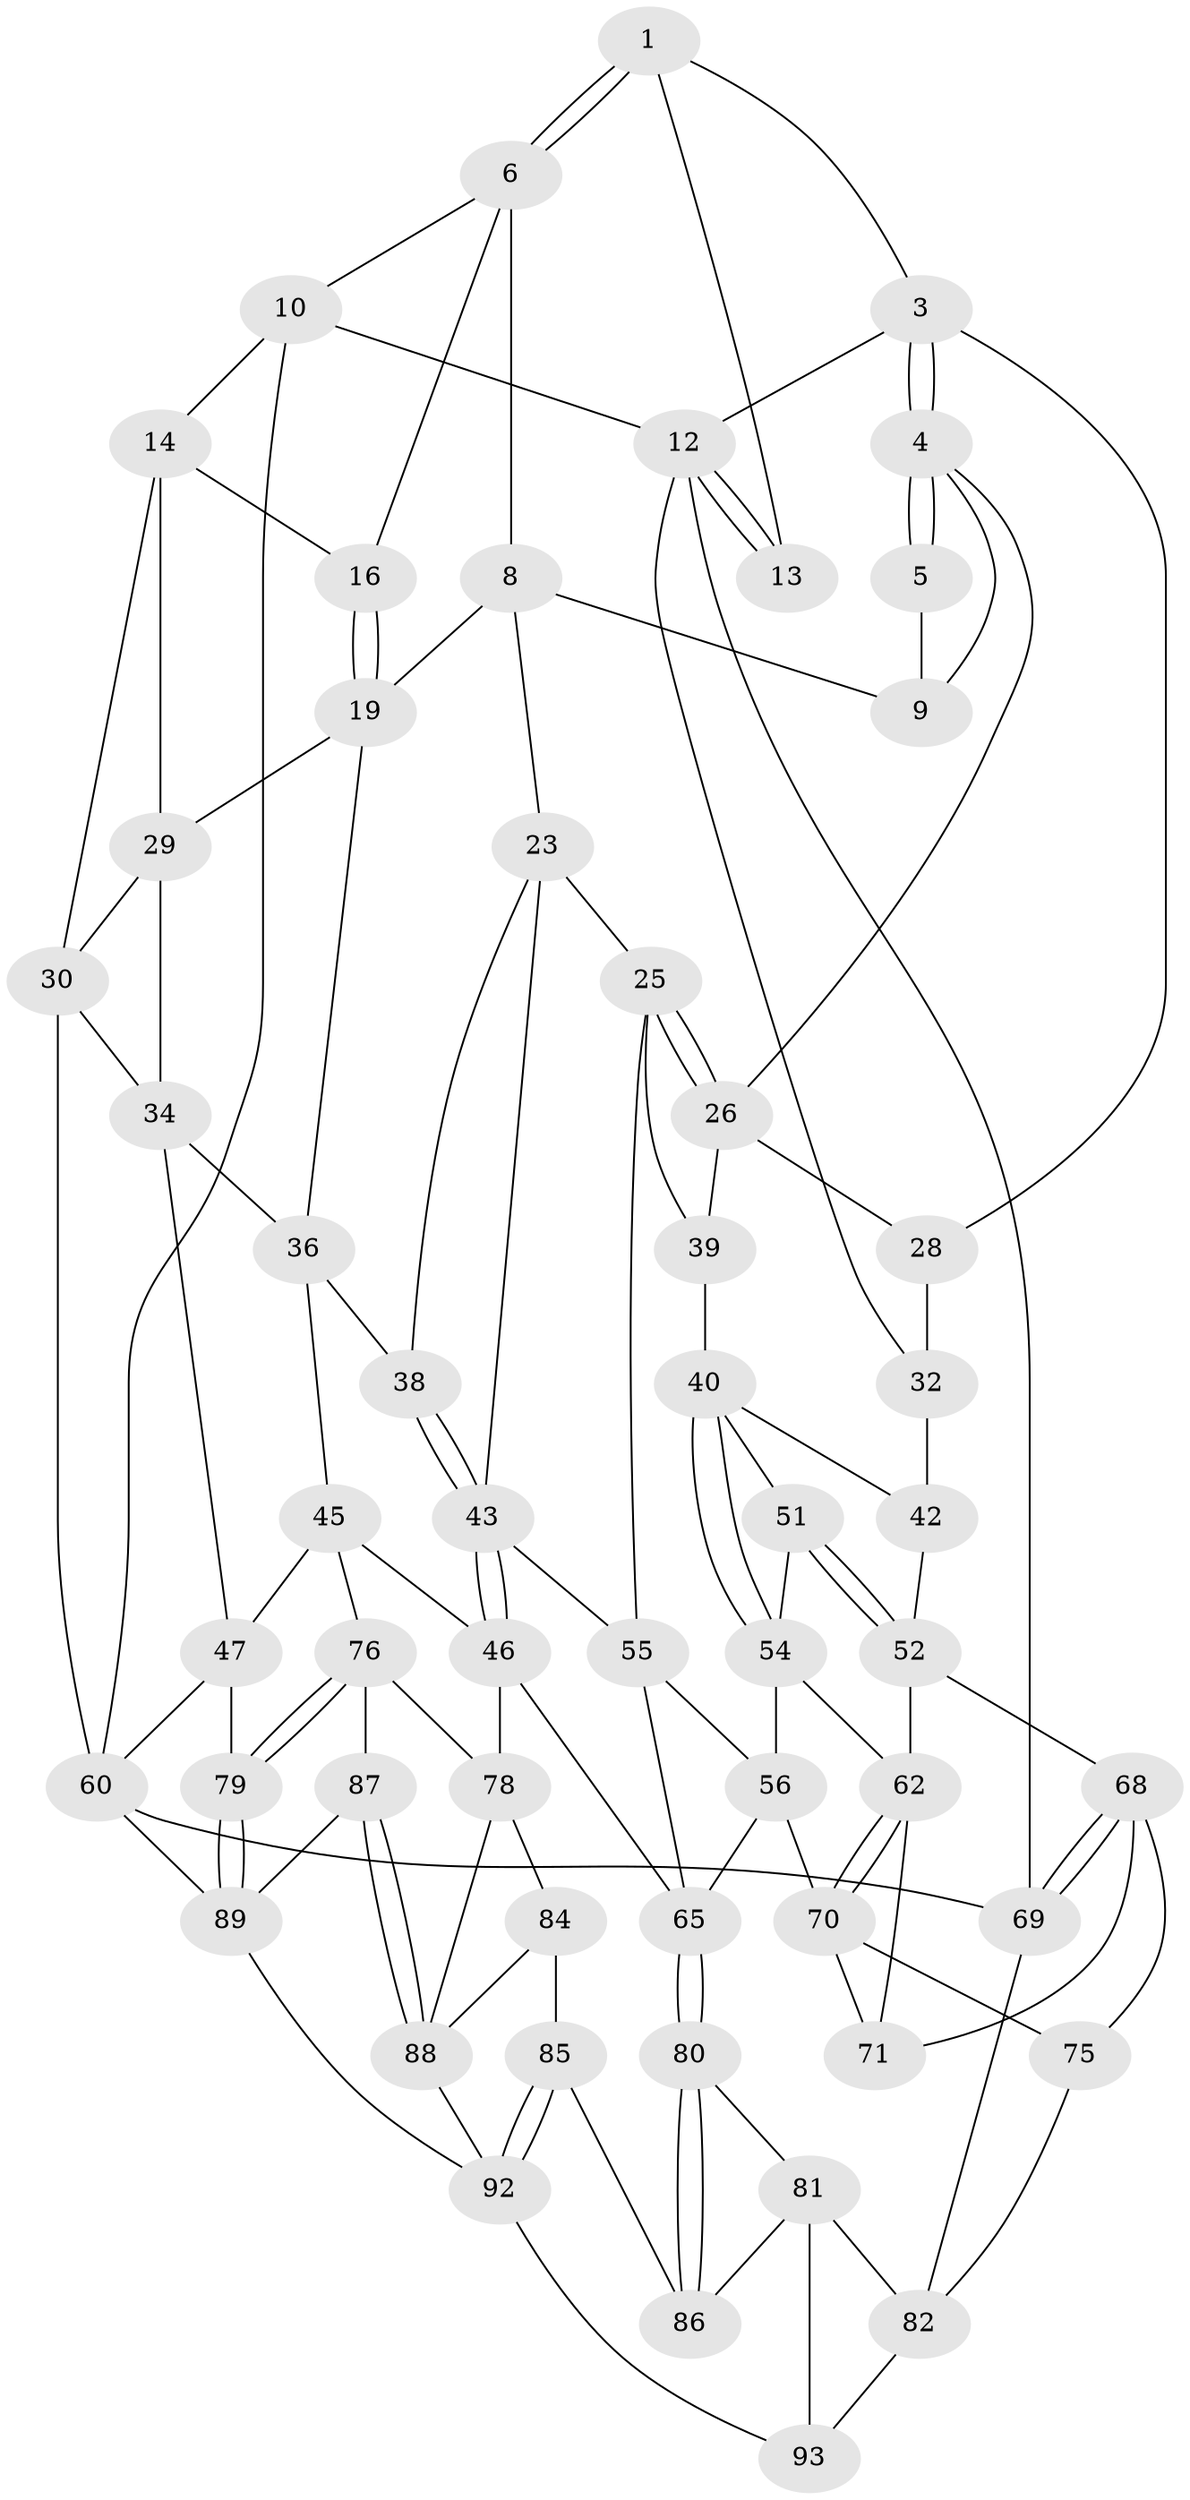 // original degree distribution, {4: 0.23958333333333334, 5: 0.4895833333333333, 6: 0.23958333333333334, 3: 0.03125}
// Generated by graph-tools (version 1.1) at 2025/11/02/27/25 16:11:52]
// undirected, 57 vertices, 122 edges
graph export_dot {
graph [start="1"]
  node [color=gray90,style=filled];
  1 [pos="+0.5275722167205585+0.06068327110275777",super="+2"];
  3 [pos="+0.2713246715306818+0.16141998105584907",super="+18"];
  4 [pos="+0.32313729286430776+0.2046982703176791",super="+22"];
  5 [pos="+0.49054479073520485+0.11737948730846394"];
  6 [pos="+0.7030854418925625+0",super="+7"];
  8 [pos="+0.6034548456018989+0.21958328504161098",super="+21"];
  9 [pos="+0.5045711939227261+0.2221676959583961"];
  10 [pos="+0.7392577194511357+0",super="+11"];
  12 [pos="+0+0",super="+17"];
  13 [pos="+0.30326489459881306+0"];
  14 [pos="+1+0.13240534798427292",super="+15"];
  16 [pos="+0.777531184676784+0.22345053099685946"];
  19 [pos="+0.7564586560746458+0.3189849283140354",super="+20"];
  23 [pos="+0.5830812692221365+0.3477370131874499",super="+24"];
  25 [pos="+0.4102837135154691+0.41329362987720203",super="+50"];
  26 [pos="+0.4001879452902632+0.3931591456378475",super="+27"];
  28 [pos="+0.1445546852480923+0.27801114582084074"];
  29 [pos="+0.823560547588199+0.32460802190806803",super="+31"];
  30 [pos="+1+0.27224487677344733",super="+59"];
  32 [pos="+0+0.34146536048627346",super="+33"];
  34 [pos="+0.8232719759236372+0.5255020935459557",super="+35"];
  36 [pos="+0.7399966976460509+0.41161383725967937",super="+37"];
  38 [pos="+0.6400138776560881+0.4248295703342494"];
  39 [pos="+0.17890617125813046+0.45543017301748934"];
  40 [pos="+0.11088102461351425+0.4633182764448127",super="+41"];
  42 [pos="+0.09464401517365412+0.44675781948362053",super="+49"];
  43 [pos="+0.48830416997355564+0.52516586111904",super="+44"];
  45 [pos="+0.6405902101963732+0.6109926077016294",super="+48"];
  46 [pos="+0.5991538150422444+0.6112877162100319",super="+64"];
  47 [pos="+0.8018309868081739+0.5497323866922511",super="+67"];
  51 [pos="+0.018491625659395192+0.5318711490249858"];
  52 [pos="+0+0.5459144762993876",super="+53"];
  54 [pos="+0.1127488649026673+0.5680568363160811",super="+57"];
  55 [pos="+0.22256665927939634+0.5682388966534084",super="+58"];
  56 [pos="+0.1941879769634479+0.5918774404160685",super="+72"];
  60 [pos="+1+1",super="+61"];
  62 [pos="+0.1120449344351217+0.6099687286259785",super="+63"];
  65 [pos="+0.3742769189882023+0.7560856767994056",super="+66"];
  68 [pos="+0+0.8888287277077045",super="+74"];
  69 [pos="+0+1"];
  70 [pos="+0.08951356408596155+0.6719122964034567",super="+73"];
  71 [pos="+0.05100781607188493+0.6800250496361016"];
  75 [pos="+0.13074543965401503+0.8399195450760513"];
  76 [pos="+0.7078434124771421+0.7469364311450817",super="+77"];
  78 [pos="+0.5754080232934895+0.802032767888679",super="+83"];
  79 [pos="+0.8356466806503905+0.7975831485567436"];
  80 [pos="+0.373040193507825+0.7725887598492571"];
  81 [pos="+0.21954657652030912+0.8509193568571396",super="+91"];
  82 [pos="+0.13331953264141147+0.8424048805083565",super="+96"];
  84 [pos="+0.49615853448589364+0.8733344928961078"];
  85 [pos="+0.41117576708043296+0.8442355232608433"];
  86 [pos="+0.403745029175714+0.8366226237051703"];
  87 [pos="+0.6577183366684385+0.8559831024596263"];
  88 [pos="+0.6284504978080835+0.9539672848868571",super="+94"];
  89 [pos="+0.8449632085965111+0.8934260401390114",super="+90"];
  92 [pos="+0.380737733081756+1",super="+95"];
  93 [pos="+0.27447263036660613+1"];
  1 -- 6;
  1 -- 6;
  1 -- 3;
  1 -- 13;
  3 -- 4;
  3 -- 4;
  3 -- 12;
  3 -- 28;
  4 -- 5;
  4 -- 5;
  4 -- 9;
  4 -- 26;
  5 -- 9;
  6 -- 10;
  6 -- 8;
  6 -- 16;
  8 -- 9;
  8 -- 19;
  8 -- 23;
  10 -- 12;
  10 -- 14;
  10 -- 60;
  12 -- 13;
  12 -- 13;
  12 -- 69;
  12 -- 32;
  14 -- 30;
  14 -- 16;
  14 -- 29;
  16 -- 19;
  16 -- 19;
  19 -- 29;
  19 -- 36;
  23 -- 38;
  23 -- 25;
  23 -- 43;
  25 -- 26;
  25 -- 26;
  25 -- 55;
  25 -- 39;
  26 -- 28;
  26 -- 39;
  28 -- 32;
  29 -- 34;
  29 -- 30;
  30 -- 34;
  30 -- 60;
  32 -- 42 [weight=2];
  34 -- 36;
  34 -- 47;
  36 -- 45;
  36 -- 38;
  38 -- 43;
  38 -- 43;
  39 -- 40;
  40 -- 54;
  40 -- 54;
  40 -- 42;
  40 -- 51;
  42 -- 52;
  43 -- 46;
  43 -- 46;
  43 -- 55;
  45 -- 46;
  45 -- 76;
  45 -- 47;
  46 -- 65;
  46 -- 78;
  47 -- 60;
  47 -- 79;
  51 -- 52;
  51 -- 52;
  51 -- 54;
  52 -- 68;
  52 -- 62;
  54 -- 56;
  54 -- 62;
  55 -- 56;
  55 -- 65;
  56 -- 65;
  56 -- 70;
  60 -- 69;
  60 -- 89;
  62 -- 70;
  62 -- 70;
  62 -- 71;
  65 -- 80;
  65 -- 80;
  68 -- 69;
  68 -- 69;
  68 -- 75;
  68 -- 71;
  69 -- 82;
  70 -- 71;
  70 -- 75;
  75 -- 82;
  76 -- 79;
  76 -- 79;
  76 -- 78;
  76 -- 87;
  78 -- 88;
  78 -- 84;
  79 -- 89;
  79 -- 89;
  80 -- 81;
  80 -- 86;
  80 -- 86;
  81 -- 82;
  81 -- 93;
  81 -- 86;
  82 -- 93;
  84 -- 85;
  84 -- 88;
  85 -- 86;
  85 -- 92;
  85 -- 92;
  87 -- 88;
  87 -- 88;
  87 -- 89;
  88 -- 92;
  89 -- 92;
  92 -- 93;
}
